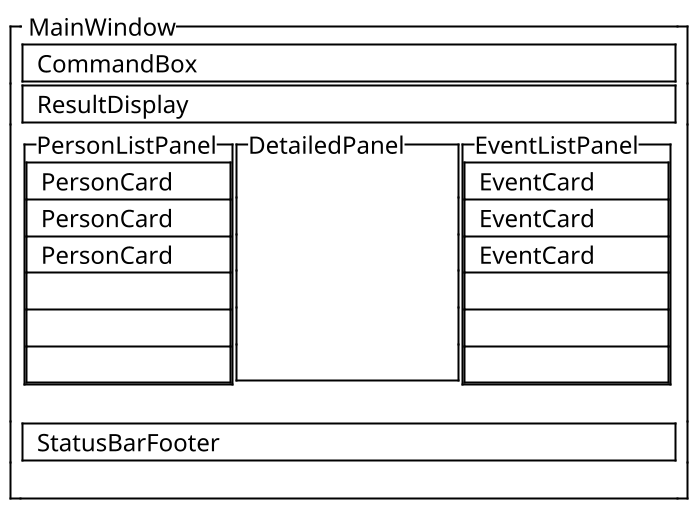@startsalt

'This is the worst displeasure I had to deal with. The syntax is terrible. Bless.'
'<U+0020> is the unicode for space character. \t is a tab indent. Used for adding padding'

scale 2
{^<U+0020>MainWindow
    <U+0020>{+<U+0020><U+0020>CommandBox\t\t\t\t\t\t\t\t\t\t}
    <U+0020>{+<U+0020><U+0020>ResultDisplay\t\t\t\t\t\t\t\t\t\t}
    <U+0020>{{^PersonListPanel
       {#<U+0020><U+0020>PersonCard
          <U+0020><U+0020>PersonCard
          <U+0020><U+0020>PersonCard \t
          .
          .
          .}} | {^DetailedPanel
          .
          .
          .
          .
          .
          \t\t\t\t<U+0020><U+0020><U+0020>} | {^EventListPanel
              {#<U+0020><U+0020>EventCard
                  <U+0020><U+0020>EventCard
                  <U+0020><U+0020>EventCard \t\t
                  .
                  .
                  .
              }
          }
    }
    <U+0020>{+<U+0020><U+0020>StatusBarFooter\t\t\t\t\t\t\t\t\t\t} <U+0020>
    .
}

@endsalt
